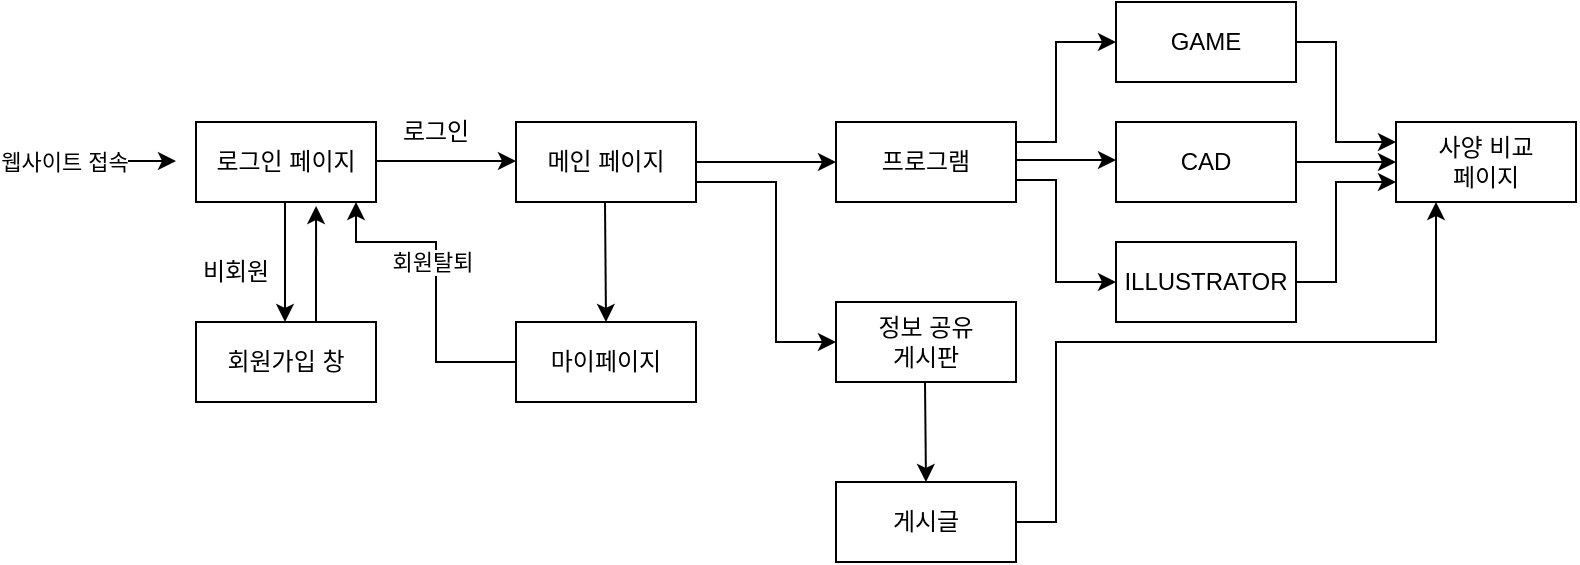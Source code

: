 <mxfile version="15.6.2" type="github">
  <diagram id="a8o0rZx29VSPvfbEYc4T" name="Page-1">
    <mxGraphModel dx="1422" dy="762" grid="1" gridSize="10" guides="1" tooltips="1" connect="1" arrows="1" fold="1" page="1" pageScale="1" pageWidth="827" pageHeight="1169" math="0" shadow="0">
      <root>
        <mxCell id="0" />
        <mxCell id="1" parent="0" />
        <mxCell id="--xe7DJS_iMin2X72Ar--1" value="로그인 페이지" style="rounded=0;whiteSpace=wrap;html=1;" vertex="1" parent="1">
          <mxGeometry x="110" y="70" width="90" height="40" as="geometry" />
        </mxCell>
        <mxCell id="--xe7DJS_iMin2X72Ar--2" value="" style="endArrow=classic;html=1;rounded=0;" edge="1" parent="1">
          <mxGeometry width="50" height="50" relative="1" as="geometry">
            <mxPoint x="20" y="89.5" as="sourcePoint" />
            <mxPoint x="100" y="89.5" as="targetPoint" />
          </mxGeometry>
        </mxCell>
        <mxCell id="--xe7DJS_iMin2X72Ar--3" value="웹사이트 접속" style="edgeLabel;html=1;align=center;verticalAlign=middle;resizable=0;points=[];" vertex="1" connectable="0" parent="--xe7DJS_iMin2X72Ar--2">
          <mxGeometry x="-0.4" y="1" relative="1" as="geometry">
            <mxPoint y="1" as="offset" />
          </mxGeometry>
        </mxCell>
        <mxCell id="--xe7DJS_iMin2X72Ar--4" value="비회원" style="text;html=1;strokeColor=none;fillColor=none;align=center;verticalAlign=middle;whiteSpace=wrap;rounded=0;" vertex="1" parent="1">
          <mxGeometry x="100" y="130" width="60" height="30" as="geometry" />
        </mxCell>
        <mxCell id="--xe7DJS_iMin2X72Ar--5" value="회원가입 창" style="rounded=0;whiteSpace=wrap;html=1;" vertex="1" parent="1">
          <mxGeometry x="110" y="170" width="90" height="40" as="geometry" />
        </mxCell>
        <mxCell id="--xe7DJS_iMin2X72Ar--7" value="" style="endArrow=classic;html=1;rounded=0;" edge="1" parent="1">
          <mxGeometry width="50" height="50" relative="1" as="geometry">
            <mxPoint x="154.5" y="110" as="sourcePoint" />
            <mxPoint x="154.5" y="170" as="targetPoint" />
          </mxGeometry>
        </mxCell>
        <mxCell id="--xe7DJS_iMin2X72Ar--8" value="" style="endArrow=classic;html=1;rounded=0;" edge="1" parent="1">
          <mxGeometry width="50" height="50" relative="1" as="geometry">
            <mxPoint x="200" y="89.5" as="sourcePoint" />
            <mxPoint x="270" y="89.5" as="targetPoint" />
            <Array as="points">
              <mxPoint x="270" y="89.5" />
            </Array>
          </mxGeometry>
        </mxCell>
        <mxCell id="--xe7DJS_iMin2X72Ar--10" value="메인 페이지" style="rounded=0;whiteSpace=wrap;html=1;" vertex="1" parent="1">
          <mxGeometry x="270" y="70" width="90" height="40" as="geometry" />
        </mxCell>
        <mxCell id="--xe7DJS_iMin2X72Ar--11" value="로그인" style="text;html=1;strokeColor=none;fillColor=none;align=center;verticalAlign=middle;whiteSpace=wrap;rounded=0;" vertex="1" parent="1">
          <mxGeometry x="200" y="60" width="60" height="30" as="geometry" />
        </mxCell>
        <mxCell id="--xe7DJS_iMin2X72Ar--12" value="프로그램" style="rounded=0;whiteSpace=wrap;html=1;" vertex="1" parent="1">
          <mxGeometry x="430" y="70" width="90" height="40" as="geometry" />
        </mxCell>
        <mxCell id="--xe7DJS_iMin2X72Ar--17" value="" style="endArrow=classic;html=1;rounded=0;exitX=1;exitY=0.5;exitDx=0;exitDy=0;" edge="1" parent="1" source="--xe7DJS_iMin2X72Ar--10">
          <mxGeometry width="50" height="50" relative="1" as="geometry">
            <mxPoint x="380" y="140" as="sourcePoint" />
            <mxPoint x="430" y="90" as="targetPoint" />
          </mxGeometry>
        </mxCell>
        <mxCell id="--xe7DJS_iMin2X72Ar--18" value="정보 공유 &lt;br&gt;게시판" style="rounded=0;whiteSpace=wrap;html=1;" vertex="1" parent="1">
          <mxGeometry x="430" y="160" width="90" height="40" as="geometry" />
        </mxCell>
        <mxCell id="--xe7DJS_iMin2X72Ar--19" value="" style="endArrow=classic;html=1;rounded=0;exitX=1;exitY=0.5;exitDx=0;exitDy=0;entryX=0;entryY=0.5;entryDx=0;entryDy=0;" edge="1" parent="1" target="--xe7DJS_iMin2X72Ar--18">
          <mxGeometry width="50" height="50" relative="1" as="geometry">
            <mxPoint x="360" y="100" as="sourcePoint" />
            <mxPoint x="400" y="190" as="targetPoint" />
            <Array as="points">
              <mxPoint x="400" y="100" />
              <mxPoint x="400" y="180" />
            </Array>
          </mxGeometry>
        </mxCell>
        <mxCell id="--xe7DJS_iMin2X72Ar--20" value="" style="endArrow=classic;html=1;rounded=0;entryX=0.667;entryY=1.05;entryDx=0;entryDy=0;entryPerimeter=0;" edge="1" parent="1" target="--xe7DJS_iMin2X72Ar--1">
          <mxGeometry width="50" height="50" relative="1" as="geometry">
            <mxPoint x="170" y="170" as="sourcePoint" />
            <mxPoint x="170" y="230" as="targetPoint" />
          </mxGeometry>
        </mxCell>
        <mxCell id="--xe7DJS_iMin2X72Ar--21" value="마이페이지" style="rounded=0;whiteSpace=wrap;html=1;" vertex="1" parent="1">
          <mxGeometry x="270" y="170" width="90" height="40" as="geometry" />
        </mxCell>
        <mxCell id="--xe7DJS_iMin2X72Ar--22" value="" style="endArrow=classic;html=1;rounded=0;" edge="1" parent="1">
          <mxGeometry width="50" height="50" relative="1" as="geometry">
            <mxPoint x="314.5" y="110" as="sourcePoint" />
            <mxPoint x="315" y="170" as="targetPoint" />
          </mxGeometry>
        </mxCell>
        <mxCell id="--xe7DJS_iMin2X72Ar--23" value="게시글" style="rounded=0;whiteSpace=wrap;html=1;" vertex="1" parent="1">
          <mxGeometry x="430" y="250" width="90" height="40" as="geometry" />
        </mxCell>
        <mxCell id="--xe7DJS_iMin2X72Ar--24" value="GAME" style="rounded=0;whiteSpace=wrap;html=1;" vertex="1" parent="1">
          <mxGeometry x="570" y="10" width="90" height="40" as="geometry" />
        </mxCell>
        <mxCell id="--xe7DJS_iMin2X72Ar--25" value="ILLUSTRATOR" style="rounded=0;whiteSpace=wrap;html=1;" vertex="1" parent="1">
          <mxGeometry x="570" y="130" width="90" height="40" as="geometry" />
        </mxCell>
        <mxCell id="--xe7DJS_iMin2X72Ar--26" value="CAD" style="rounded=0;whiteSpace=wrap;html=1;" vertex="1" parent="1">
          <mxGeometry x="570" y="70" width="90" height="40" as="geometry" />
        </mxCell>
        <mxCell id="--xe7DJS_iMin2X72Ar--28" value="" style="endArrow=classic;html=1;rounded=0;exitX=1;exitY=0.25;exitDx=0;exitDy=0;entryX=0;entryY=0.5;entryDx=0;entryDy=0;" edge="1" parent="1" source="--xe7DJS_iMin2X72Ar--12" target="--xe7DJS_iMin2X72Ar--24">
          <mxGeometry width="50" height="50" relative="1" as="geometry">
            <mxPoint x="390" y="300" as="sourcePoint" />
            <mxPoint x="440" y="250" as="targetPoint" />
            <Array as="points">
              <mxPoint x="540" y="80" />
              <mxPoint x="540" y="30" />
            </Array>
          </mxGeometry>
        </mxCell>
        <mxCell id="--xe7DJS_iMin2X72Ar--29" value="" style="endArrow=classic;html=1;rounded=0;exitX=1;exitY=0.5;exitDx=0;exitDy=0;" edge="1" parent="1">
          <mxGeometry width="50" height="50" relative="1" as="geometry">
            <mxPoint x="520" y="89" as="sourcePoint" />
            <mxPoint x="570" y="89" as="targetPoint" />
            <Array as="points">
              <mxPoint x="550" y="89" />
            </Array>
          </mxGeometry>
        </mxCell>
        <mxCell id="--xe7DJS_iMin2X72Ar--30" value="" style="endArrow=classic;html=1;rounded=0;exitX=1;exitY=0.5;exitDx=0;exitDy=0;entryX=0;entryY=0.5;entryDx=0;entryDy=0;" edge="1" parent="1" target="--xe7DJS_iMin2X72Ar--25">
          <mxGeometry width="50" height="50" relative="1" as="geometry">
            <mxPoint x="520" y="99" as="sourcePoint" />
            <mxPoint x="570" y="110" as="targetPoint" />
            <Array as="points">
              <mxPoint x="540" y="99" />
              <mxPoint x="540" y="110" />
              <mxPoint x="540" y="150" />
            </Array>
          </mxGeometry>
        </mxCell>
        <mxCell id="--xe7DJS_iMin2X72Ar--32" value="" style="endArrow=classic;html=1;rounded=0;" edge="1" parent="1">
          <mxGeometry width="50" height="50" relative="1" as="geometry">
            <mxPoint x="474.5" y="200" as="sourcePoint" />
            <mxPoint x="475" y="250" as="targetPoint" />
          </mxGeometry>
        </mxCell>
        <mxCell id="--xe7DJS_iMin2X72Ar--41" value="" style="edgeStyle=orthogonalEdgeStyle;rounded=0;orthogonalLoop=1;jettySize=auto;html=1;entryX=0;entryY=0.5;entryDx=0;entryDy=0;exitX=1;exitY=0.5;exitDx=0;exitDy=0;" edge="1" parent="1" source="--xe7DJS_iMin2X72Ar--26" target="--xe7DJS_iMin2X72Ar--33">
          <mxGeometry relative="1" as="geometry">
            <mxPoint x="690" y="270" as="sourcePoint" />
            <Array as="points" />
          </mxGeometry>
        </mxCell>
        <mxCell id="--xe7DJS_iMin2X72Ar--33" value="사양 비교&lt;br&gt;페이지" style="rounded=0;whiteSpace=wrap;html=1;" vertex="1" parent="1">
          <mxGeometry x="710" y="70" width="90" height="40" as="geometry" />
        </mxCell>
        <mxCell id="--xe7DJS_iMin2X72Ar--40" value="" style="endArrow=classic;html=1;rounded=0;exitX=1;exitY=0.5;exitDx=0;exitDy=0;" edge="1" parent="1" source="--xe7DJS_iMin2X72Ar--24">
          <mxGeometry width="50" height="50" relative="1" as="geometry">
            <mxPoint x="680" y="30" as="sourcePoint" />
            <mxPoint x="710" y="80" as="targetPoint" />
            <Array as="points">
              <mxPoint x="680" y="30" />
              <mxPoint x="680" y="80" />
            </Array>
          </mxGeometry>
        </mxCell>
        <mxCell id="--xe7DJS_iMin2X72Ar--42" value="" style="endArrow=classic;html=1;rounded=0;exitX=1;exitY=0.5;exitDx=0;exitDy=0;" edge="1" parent="1" source="--xe7DJS_iMin2X72Ar--25">
          <mxGeometry width="50" height="50" relative="1" as="geometry">
            <mxPoint x="680" y="150" as="sourcePoint" />
            <mxPoint x="710" y="100" as="targetPoint" />
            <Array as="points">
              <mxPoint x="680" y="150" />
              <mxPoint x="680" y="100" />
            </Array>
          </mxGeometry>
        </mxCell>
        <mxCell id="--xe7DJS_iMin2X72Ar--43" value="" style="endArrow=classic;html=1;rounded=0;exitX=1;exitY=0.5;exitDx=0;exitDy=0;" edge="1" parent="1" source="--xe7DJS_iMin2X72Ar--23">
          <mxGeometry width="50" height="50" relative="1" as="geometry">
            <mxPoint x="660" y="230" as="sourcePoint" />
            <mxPoint x="730" y="110" as="targetPoint" />
            <Array as="points">
              <mxPoint x="540" y="270" />
              <mxPoint x="540" y="180" />
              <mxPoint x="680" y="180" />
              <mxPoint x="730" y="180" />
            </Array>
          </mxGeometry>
        </mxCell>
        <mxCell id="--xe7DJS_iMin2X72Ar--44" value="" style="endArrow=classic;html=1;rounded=0;exitX=0;exitY=0.5;exitDx=0;exitDy=0;" edge="1" parent="1" source="--xe7DJS_iMin2X72Ar--21">
          <mxGeometry width="50" height="50" relative="1" as="geometry">
            <mxPoint x="190" y="168" as="sourcePoint" />
            <mxPoint x="190" y="110" as="targetPoint" />
            <Array as="points">
              <mxPoint x="230" y="190" />
              <mxPoint x="230" y="130" />
              <mxPoint x="190" y="130" />
            </Array>
          </mxGeometry>
        </mxCell>
        <mxCell id="--xe7DJS_iMin2X72Ar--45" value="회원탈퇴" style="edgeLabel;html=1;align=center;verticalAlign=middle;resizable=0;points=[];" vertex="1" connectable="0" parent="--xe7DJS_iMin2X72Ar--44">
          <mxGeometry x="0.125" y="2" relative="1" as="geometry">
            <mxPoint as="offset" />
          </mxGeometry>
        </mxCell>
      </root>
    </mxGraphModel>
  </diagram>
</mxfile>
